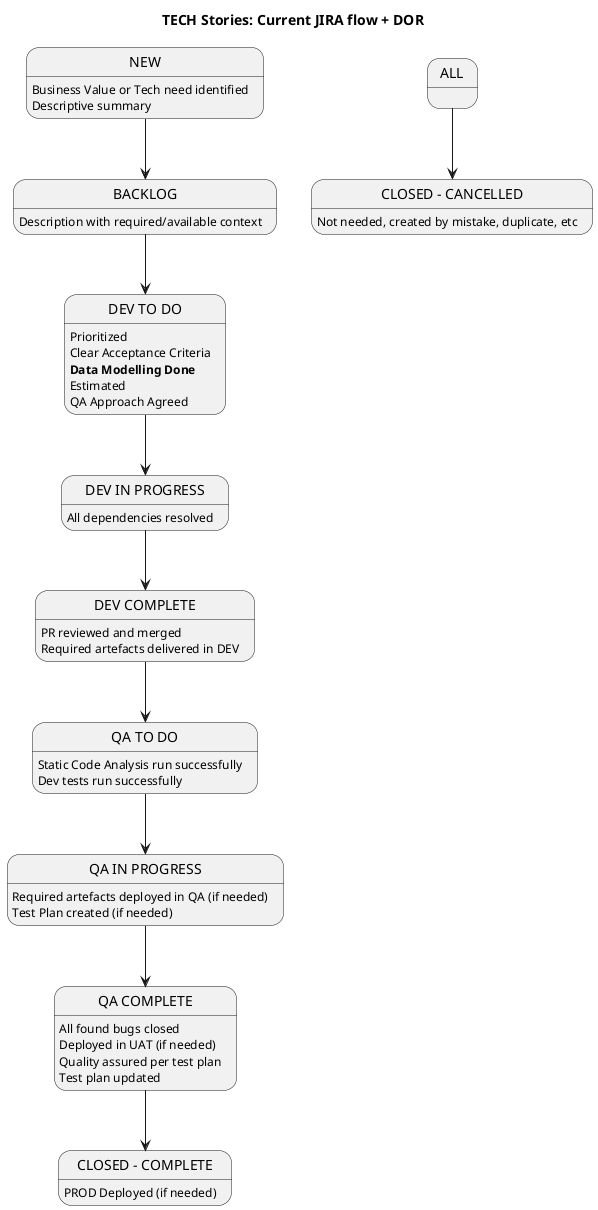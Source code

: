 @startuml
title TECH Stories: Current JIRA flow + DOR

state NEW: Business Value or Tech need identified
state NEW: Descriptive summary

state BACKLOG: Description with required/available context

state "DEV TO DO" as dev_todo: Prioritized
state "DEV TO DO" as dev_todo: Clear Acceptance Criteria
state "DEV TO DO" as dev_todo: **Data Modelling Done**
state "DEV TO DO" as dev_todo: Estimated
state "DEV TO DO" as dev_todo: QA Approach Agreed

state "DEV IN PROGRESS" as dev_inpr: All dependencies resolved

state "DEV COMPLETE" as dev_compl: PR reviewed and merged
state "DEV COMPLETE" as dev_compl: Required artefacts delivered in DEV

state "QA TO DO" as qa_todo: Static Code Analysis run successfully
state "QA TO DO" as qa_todo: Dev tests run successfully

state "QA IN PROGRESS" as qa_inpr: Required artefacts deployed in QA (if needed) 
state "QA IN PROGRESS" as qa_inpr: Test Plan created (if needed)

state "QA COMPLETE" as qa_compl: All found bugs closed
state "QA COMPLETE" as qa_compl: Deployed in UAT (if needed)
state "QA COMPLETE" as qa_compl: Quality assured per test plan
state "QA COMPLETE" as qa_compl: Test plan updated

state "CLOSED - COMPLETE" as closed_compl: PROD Deployed (if needed)

state "CLOSED - CANCELLED" as closed_cancelled: Not needed, created by mistake, duplicate, etc

NEW --> BACKLOG
BACKLOG --> dev_todo
dev_todo --> dev_inpr
dev_inpr --> dev_compl
dev_compl --> qa_todo
qa_todo --> qa_inpr
qa_inpr --> qa_compl
qa_compl --> closed_compl

ALL --> closed_cancelled

@enduml